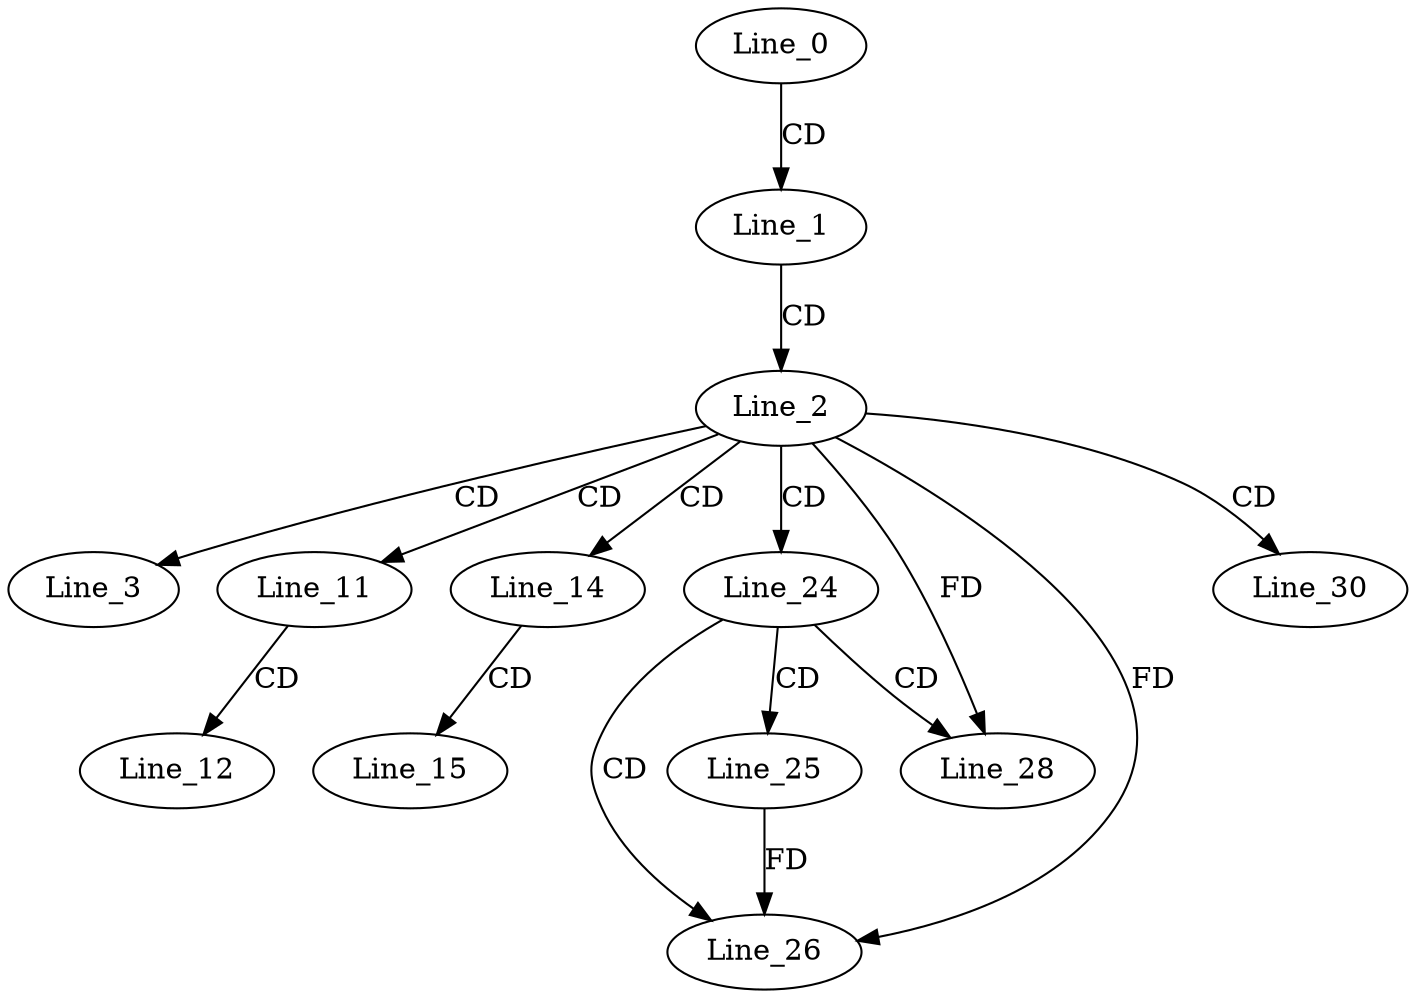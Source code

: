 digraph G {
  Line_0;
  Line_1;
  Line_2;
  Line_3;
  Line_11;
  Line_12;
  Line_14;
  Line_15;
  Line_24;
  Line_25;
  Line_26;
  Line_28;
  Line_30;
  Line_0 -> Line_1 [ label="CD" ];
  Line_1 -> Line_2 [ label="CD" ];
  Line_2 -> Line_3 [ label="CD" ];
  Line_2 -> Line_11 [ label="CD" ];
  Line_11 -> Line_12 [ label="CD" ];
  Line_2 -> Line_14 [ label="CD" ];
  Line_14 -> Line_15 [ label="CD" ];
  Line_2 -> Line_24 [ label="CD" ];
  Line_24 -> Line_25 [ label="CD" ];
  Line_24 -> Line_26 [ label="CD" ];
  Line_25 -> Line_26 [ label="FD" ];
  Line_2 -> Line_26 [ label="FD" ];
  Line_24 -> Line_28 [ label="CD" ];
  Line_2 -> Line_28 [ label="FD" ];
  Line_2 -> Line_30 [ label="CD" ];
}
